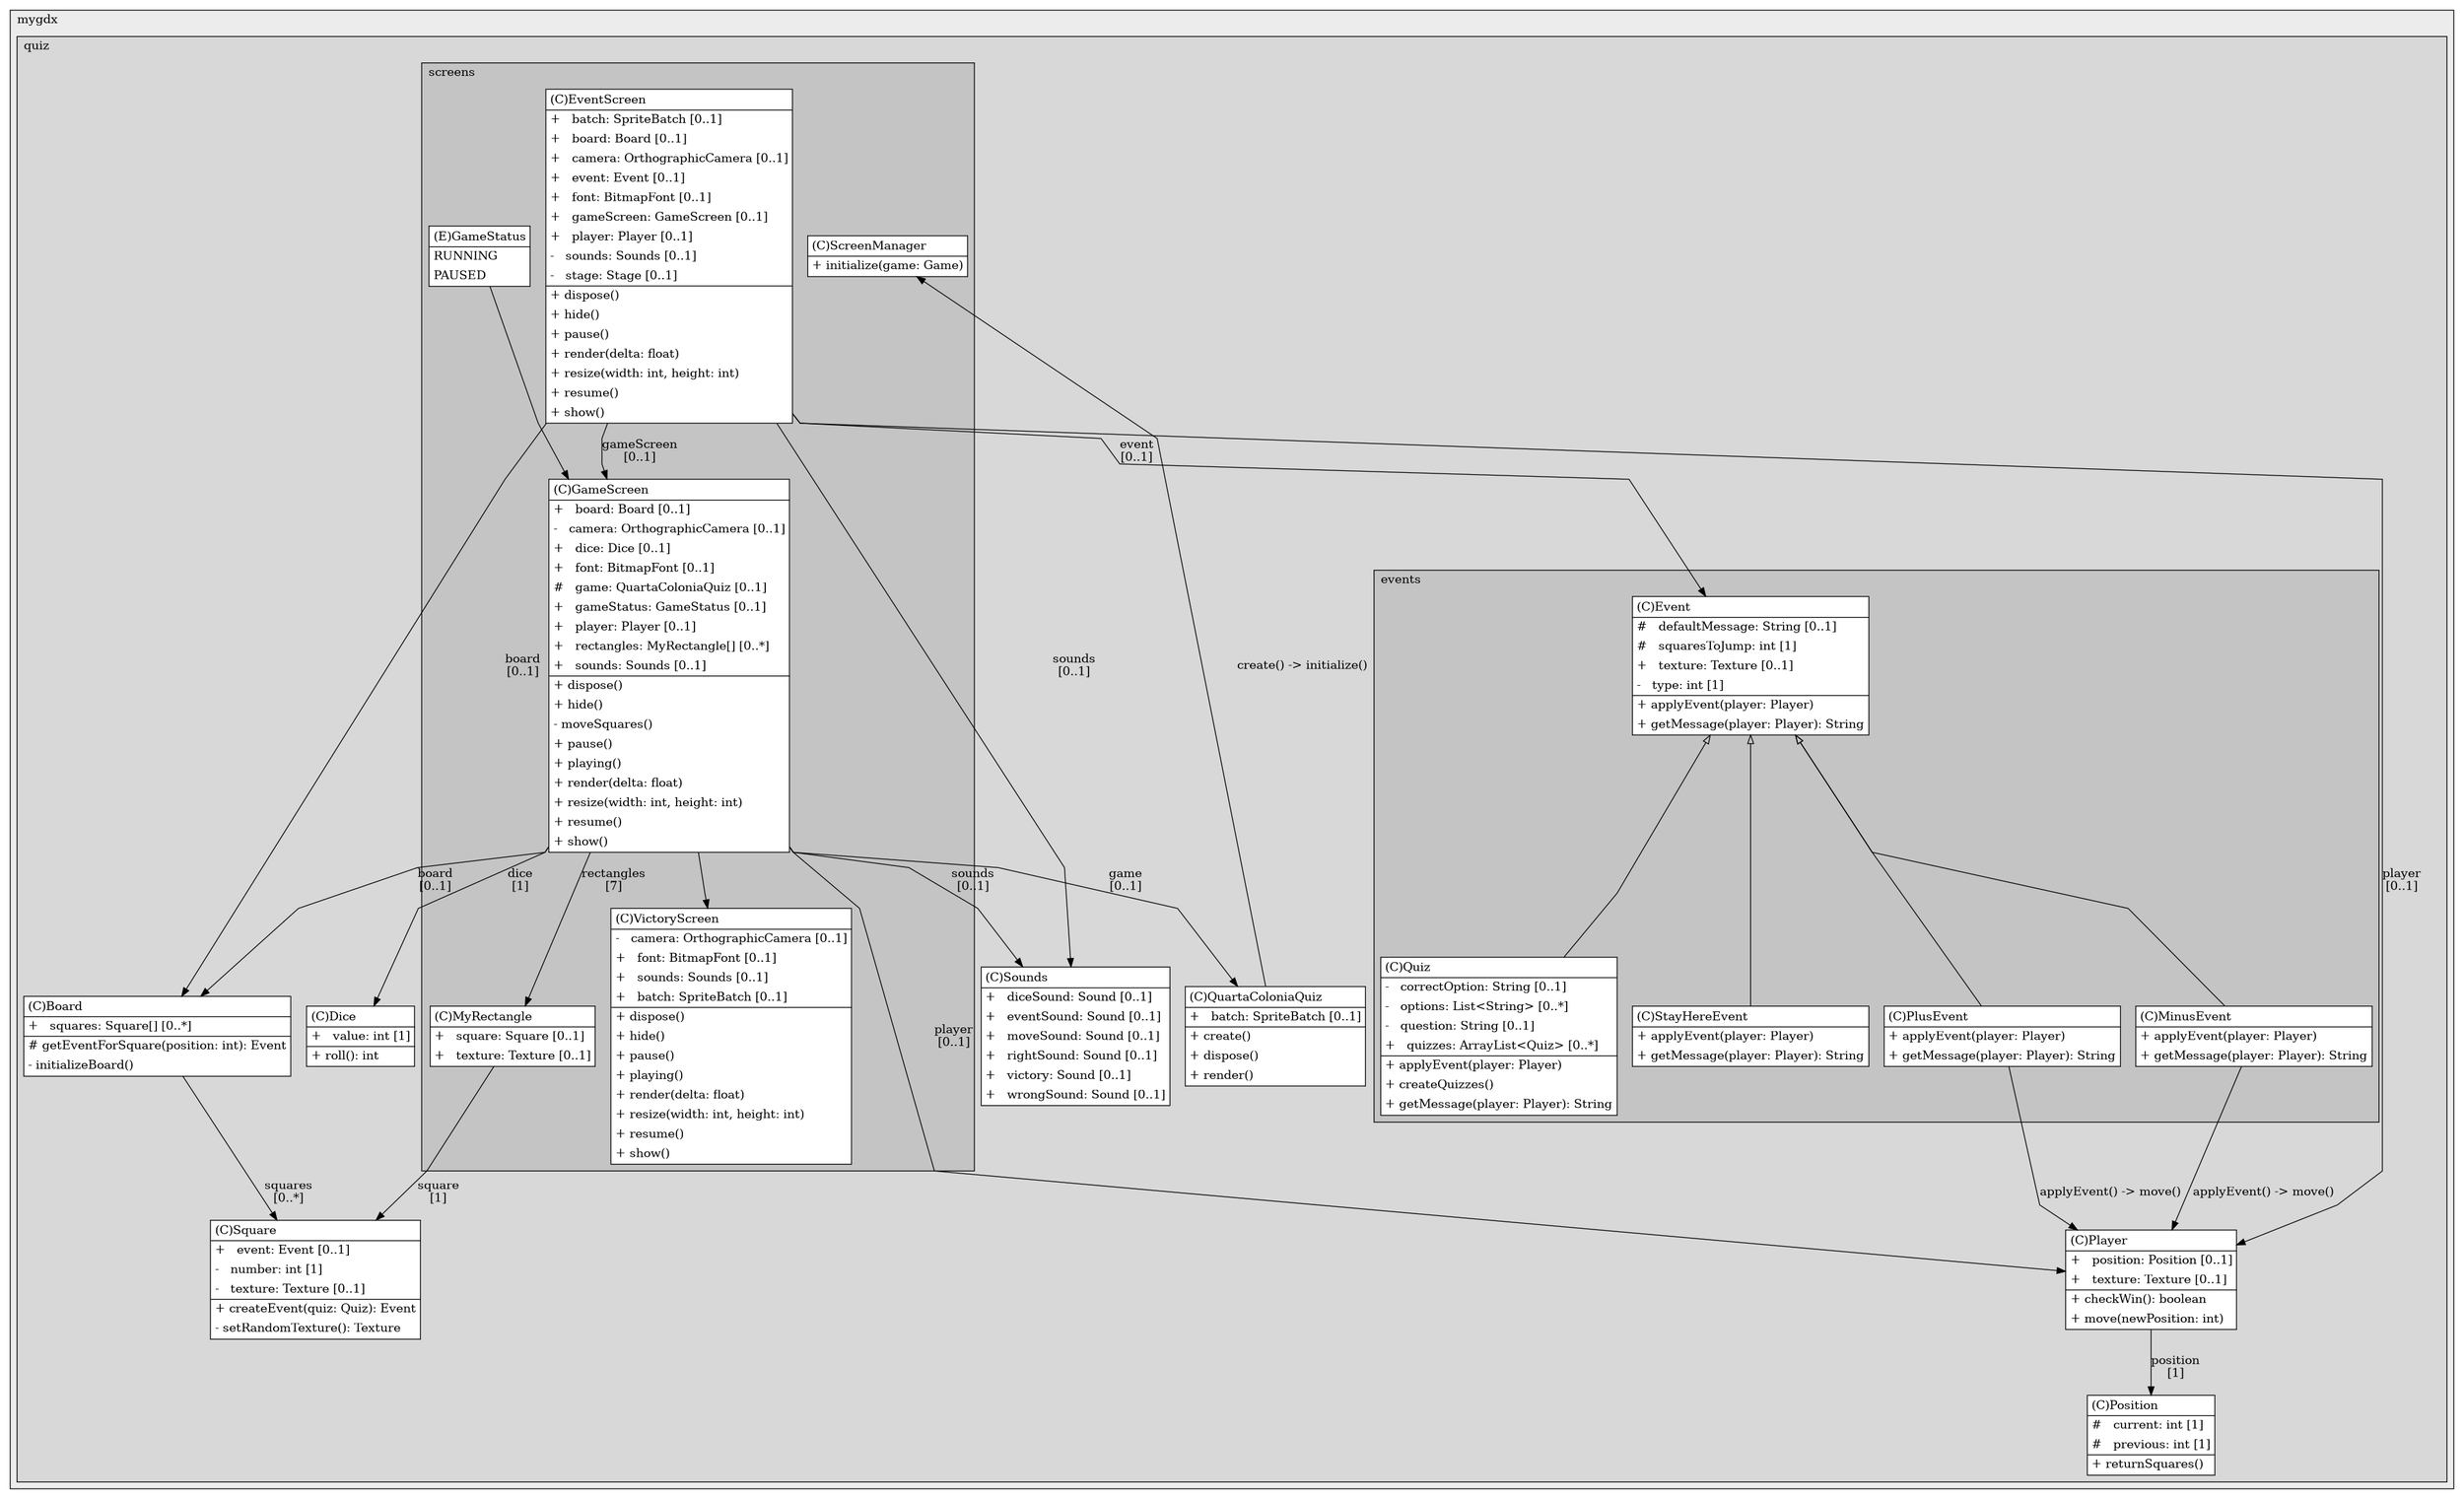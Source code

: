 @startuml

/' diagram meta data start
config=StructureConfiguration;
{
  "projectClassification": {
    "searchMode": "OpenProject", // OpenProject, AllProjects
    "includedProjects": "",
    "pathEndKeywords": "*.impl",
    "isClientPath": "",
    "isClientName": "",
    "isTestPath": "",
    "isTestName": "",
    "isMappingPath": "",
    "isMappingName": "",
    "isDataAccessPath": "",
    "isDataAccessName": "",
    "isDataStructurePath": "",
    "isDataStructureName": "",
    "isInterfaceStructuresPath": "",
    "isInterfaceStructuresName": "",
    "isEntryPointPath": "",
    "isEntryPointName": "",
    "treatFinalFieldsAsMandatory": false
  },
  "graphRestriction": {
    "classPackageExcludeFilter": "",
    "classPackageIncludeFilter": "",
    "classNameExcludeFilter": "",
    "classNameIncludeFilter": "",
    "methodNameExcludeFilter": "",
    "methodNameIncludeFilter": "",
    "removeByInheritance": "", // inheritance/annotation based filtering is done in a second step
    "removeByAnnotation": "",
    "removeByClassPackage": "", // cleanup the graph after inheritance/annotation based filtering is done
    "removeByClassName": "",
    "cutMappings": false,
    "cutEnum": true,
    "cutTests": true,
    "cutClient": true,
    "cutDataAccess": false,
    "cutInterfaceStructures": false,
    "cutDataStructures": false,
    "cutGetterAndSetter": true,
    "cutConstructors": true
  },
  "graphTraversal": {
    "forwardDepth": 3,
    "backwardDepth": 3,
    "classPackageExcludeFilter": "",
    "classPackageIncludeFilter": "",
    "classNameExcludeFilter": "",
    "classNameIncludeFilter": "",
    "methodNameExcludeFilter": "",
    "methodNameIncludeFilter": "",
    "hideMappings": false,
    "hideDataStructures": false,
    "hidePrivateMethods": true,
    "hideInterfaceCalls": true, // indirection: implementation -> interface (is hidden) -> implementation
    "onlyShowApplicationEntryPoints": false, // root node is included
    "useMethodCallsForStructureDiagram": "ForwardOnly" // ForwardOnly, BothDirections, No
  },
  "details": {
    "aggregation": "GroupByClass", // ByClass, GroupByClass, None
    "showClassGenericTypes": true,
    "showMethods": true,
    "showMethodParameterNames": true,
    "showMethodParameterTypes": true,
    "showMethodReturnType": true,
    "showPackageLevels": 3,
    "showDetailedClassStructure": true
  },
  "rootClass": "com.mygdx.quiz.screens.EventScreen",
  "extensionCallbackMethod": "" // qualified.class.name#methodName - signature: public static String method(String)
}
diagram meta data end '/



digraph g {
    rankdir="TB"
    splines=polyline
    

'nodes 
subgraph cluster_104370703 { 
   	label=mygdx
	labeljust=l
	fillcolor="#ececec"
	style=filled
   
   subgraph cluster_1554561748 { 
   	label=quiz
	labeljust=l
	fillcolor="#d8d8d8"
	style=filled
   
   Board670633313[
	label=<<TABLE BORDER="1" CELLBORDER="0" CELLPADDING="4" CELLSPACING="0">
<TR><TD ALIGN="LEFT" >(C)Board</TD></TR>
<HR/>
<TR><TD ALIGN="LEFT" >+   squares: Square[] [0..*]</TD></TR>
<HR/>
<TR><TD ALIGN="LEFT" ># getEventForSquare(position: int): Event</TD></TR>
<TR><TD ALIGN="LEFT" >- initializeBoard()</TD></TR>
</TABLE>>
	style=filled
	margin=0
	shape=plaintext
	fillcolor="#FFFFFF"
];

Dice670633313[
	label=<<TABLE BORDER="1" CELLBORDER="0" CELLPADDING="4" CELLSPACING="0">
<TR><TD ALIGN="LEFT" >(C)Dice</TD></TR>
<HR/>
<TR><TD ALIGN="LEFT" >+   value: int [1]</TD></TR>
<HR/>
<TR><TD ALIGN="LEFT" >+ roll(): int</TD></TR>
</TABLE>>
	style=filled
	margin=0
	shape=plaintext
	fillcolor="#FFFFFF"
];

Player670633313[
	label=<<TABLE BORDER="1" CELLBORDER="0" CELLPADDING="4" CELLSPACING="0">
<TR><TD ALIGN="LEFT" >(C)Player</TD></TR>
<HR/>
<TR><TD ALIGN="LEFT" >+   position: Position [0..1]</TD></TR>
<TR><TD ALIGN="LEFT" >+   texture: Texture [0..1]</TD></TR>
<HR/>
<TR><TD ALIGN="LEFT" >+ checkWin(): boolean</TD></TR>
<TR><TD ALIGN="LEFT" >+ move(newPosition: int)</TD></TR>
</TABLE>>
	style=filled
	margin=0
	shape=plaintext
	fillcolor="#FFFFFF"
];

Position670633313[
	label=<<TABLE BORDER="1" CELLBORDER="0" CELLPADDING="4" CELLSPACING="0">
<TR><TD ALIGN="LEFT" >(C)Position</TD></TR>
<HR/>
<TR><TD ALIGN="LEFT" >#   current: int [1]</TD></TR>
<TR><TD ALIGN="LEFT" >#   previous: int [1]</TD></TR>
<HR/>
<TR><TD ALIGN="LEFT" >+ returnSquares()</TD></TR>
</TABLE>>
	style=filled
	margin=0
	shape=plaintext
	fillcolor="#FFFFFF"
];

QuartaColoniaQuiz670633313[
	label=<<TABLE BORDER="1" CELLBORDER="0" CELLPADDING="4" CELLSPACING="0">
<TR><TD ALIGN="LEFT" >(C)QuartaColoniaQuiz</TD></TR>
<HR/>
<TR><TD ALIGN="LEFT" >+   batch: SpriteBatch [0..1]</TD></TR>
<HR/>
<TR><TD ALIGN="LEFT" >+ create()</TD></TR>
<TR><TD ALIGN="LEFT" >+ dispose()</TD></TR>
<TR><TD ALIGN="LEFT" >+ render()</TD></TR>
</TABLE>>
	style=filled
	margin=0
	shape=plaintext
	fillcolor="#FFFFFF"
];

Sounds670633313[
	label=<<TABLE BORDER="1" CELLBORDER="0" CELLPADDING="4" CELLSPACING="0">
<TR><TD ALIGN="LEFT" >(C)Sounds</TD></TR>
<HR/>
<TR><TD ALIGN="LEFT" >+   diceSound: Sound [0..1]</TD></TR>
<TR><TD ALIGN="LEFT" >+   eventSound: Sound [0..1]</TD></TR>
<TR><TD ALIGN="LEFT" >+   moveSound: Sound [0..1]</TD></TR>
<TR><TD ALIGN="LEFT" >+   rightSound: Sound [0..1]</TD></TR>
<TR><TD ALIGN="LEFT" >+   victory: Sound [0..1]</TD></TR>
<TR><TD ALIGN="LEFT" >+   wrongSound: Sound [0..1]</TD></TR>
</TABLE>>
	style=filled
	margin=0
	shape=plaintext
	fillcolor="#FFFFFF"
];

Square670633313[
	label=<<TABLE BORDER="1" CELLBORDER="0" CELLPADDING="4" CELLSPACING="0">
<TR><TD ALIGN="LEFT" >(C)Square</TD></TR>
<HR/>
<TR><TD ALIGN="LEFT" >+   event: Event [0..1]</TD></TR>
<TR><TD ALIGN="LEFT" >-   number: int [1]</TD></TR>
<TR><TD ALIGN="LEFT" >-   texture: Texture [0..1]</TD></TR>
<HR/>
<TR><TD ALIGN="LEFT" >+ createEvent(quiz: Quiz): Event</TD></TR>
<TR><TD ALIGN="LEFT" >- setRandomTexture(): Texture</TD></TR>
</TABLE>>
	style=filled
	margin=0
	shape=plaintext
	fillcolor="#FFFFFF"
];

subgraph cluster_1808905587 { 
   	label=events
	labeljust=l
	fillcolor="#c4c4c4"
	style=filled
   
   Event1645815226[
	label=<<TABLE BORDER="1" CELLBORDER="0" CELLPADDING="4" CELLSPACING="0">
<TR><TD ALIGN="LEFT" >(C)Event</TD></TR>
<HR/>
<TR><TD ALIGN="LEFT" >#   defaultMessage: String [0..1]</TD></TR>
<TR><TD ALIGN="LEFT" >#   squaresToJump: int [1]</TD></TR>
<TR><TD ALIGN="LEFT" >+   texture: Texture [0..1]</TD></TR>
<TR><TD ALIGN="LEFT" >-   type: int [1]</TD></TR>
<HR/>
<TR><TD ALIGN="LEFT" >+ applyEvent(player: Player)</TD></TR>
<TR><TD ALIGN="LEFT" >+ getMessage(player: Player): String</TD></TR>
</TABLE>>
	style=filled
	margin=0
	shape=plaintext
	fillcolor="#FFFFFF"
];

MinusEvent1645815226[
	label=<<TABLE BORDER="1" CELLBORDER="0" CELLPADDING="4" CELLSPACING="0">
<TR><TD ALIGN="LEFT" >(C)MinusEvent</TD></TR>
<HR/>
<TR><TD ALIGN="LEFT" >+ applyEvent(player: Player)</TD></TR>
<TR><TD ALIGN="LEFT" >+ getMessage(player: Player): String</TD></TR>
</TABLE>>
	style=filled
	margin=0
	shape=plaintext
	fillcolor="#FFFFFF"
];

PlusEvent1645815226[
	label=<<TABLE BORDER="1" CELLBORDER="0" CELLPADDING="4" CELLSPACING="0">
<TR><TD ALIGN="LEFT" >(C)PlusEvent</TD></TR>
<HR/>
<TR><TD ALIGN="LEFT" >+ applyEvent(player: Player)</TD></TR>
<TR><TD ALIGN="LEFT" >+ getMessage(player: Player): String</TD></TR>
</TABLE>>
	style=filled
	margin=0
	shape=plaintext
	fillcolor="#FFFFFF"
];

Quiz1645815226[
	label=<<TABLE BORDER="1" CELLBORDER="0" CELLPADDING="4" CELLSPACING="0">
<TR><TD ALIGN="LEFT" >(C)Quiz</TD></TR>
<HR/>
<TR><TD ALIGN="LEFT" >-   correctOption: String [0..1]</TD></TR>
<TR><TD ALIGN="LEFT" >-   options: List&lt;String&gt; [0..*]</TD></TR>
<TR><TD ALIGN="LEFT" >-   question: String [0..1]</TD></TR>
<TR><TD ALIGN="LEFT" >+   quizzes: ArrayList&lt;Quiz&gt; [0..*]</TD></TR>
<HR/>
<TR><TD ALIGN="LEFT" >+ applyEvent(player: Player)</TD></TR>
<TR><TD ALIGN="LEFT" >+ createQuizzes()</TD></TR>
<TR><TD ALIGN="LEFT" >+ getMessage(player: Player): String</TD></TR>
</TABLE>>
	style=filled
	margin=0
	shape=plaintext
	fillcolor="#FFFFFF"
];

StayHereEvent1645815226[
	label=<<TABLE BORDER="1" CELLBORDER="0" CELLPADDING="4" CELLSPACING="0">
<TR><TD ALIGN="LEFT" >(C)StayHereEvent</TD></TR>
<HR/>
<TR><TD ALIGN="LEFT" >+ applyEvent(player: Player)</TD></TR>
<TR><TD ALIGN="LEFT" >+ getMessage(player: Player): String</TD></TR>
</TABLE>>
	style=filled
	margin=0
	shape=plaintext
	fillcolor="#FFFFFF"
];
} 

subgraph cluster_750582675 { 
   	label=screens
	labeljust=l
	fillcolor="#c4c4c4"
	style=filled
   
   EventScreen472745478[
	label=<<TABLE BORDER="1" CELLBORDER="0" CELLPADDING="4" CELLSPACING="0">
<TR><TD ALIGN="LEFT" >(C)EventScreen</TD></TR>
<HR/>
<TR><TD ALIGN="LEFT" >+   batch: SpriteBatch [0..1]</TD></TR>
<TR><TD ALIGN="LEFT" >+   board: Board [0..1]</TD></TR>
<TR><TD ALIGN="LEFT" >+   camera: OrthographicCamera [0..1]</TD></TR>
<TR><TD ALIGN="LEFT" >+   event: Event [0..1]</TD></TR>
<TR><TD ALIGN="LEFT" >+   font: BitmapFont [0..1]</TD></TR>
<TR><TD ALIGN="LEFT" >+   gameScreen: GameScreen [0..1]</TD></TR>
<TR><TD ALIGN="LEFT" >+   player: Player [0..1]</TD></TR>
<TR><TD ALIGN="LEFT" >-   sounds: Sounds [0..1]</TD></TR>
<TR><TD ALIGN="LEFT" >-   stage: Stage [0..1]</TD></TR>
<HR/>
<TR><TD ALIGN="LEFT" >+ dispose()</TD></TR>
<TR><TD ALIGN="LEFT" >+ hide()</TD></TR>
<TR><TD ALIGN="LEFT" >+ pause()</TD></TR>
<TR><TD ALIGN="LEFT" >+ render(delta: float)</TD></TR>
<TR><TD ALIGN="LEFT" >+ resize(width: int, height: int)</TD></TR>
<TR><TD ALIGN="LEFT" >+ resume()</TD></TR>
<TR><TD ALIGN="LEFT" >+ show()</TD></TR>
</TABLE>>
	style=filled
	margin=0
	shape=plaintext
	fillcolor="#FFFFFF"
];

GameScreen472745478[
	label=<<TABLE BORDER="1" CELLBORDER="0" CELLPADDING="4" CELLSPACING="0">
<TR><TD ALIGN="LEFT" >(C)GameScreen</TD></TR>
<HR/>
<TR><TD ALIGN="LEFT" >+   board: Board [0..1]</TD></TR>
<TR><TD ALIGN="LEFT" >-   camera: OrthographicCamera [0..1]</TD></TR>
<TR><TD ALIGN="LEFT" >+   dice: Dice [0..1]</TD></TR>
<TR><TD ALIGN="LEFT" >+   font: BitmapFont [0..1]</TD></TR>
<TR><TD ALIGN="LEFT" >#   game: QuartaColoniaQuiz [0..1]</TD></TR>
<TR><TD ALIGN="LEFT" >+   gameStatus: GameStatus [0..1]</TD></TR>
<TR><TD ALIGN="LEFT" >+   player: Player [0..1]</TD></TR>
<TR><TD ALIGN="LEFT" >+   rectangles: MyRectangle[] [0..*]</TD></TR>
<TR><TD ALIGN="LEFT" >+   sounds: Sounds [0..1]</TD></TR>
<HR/>
<TR><TD ALIGN="LEFT" >+ dispose()</TD></TR>
<TR><TD ALIGN="LEFT" >+ hide()</TD></TR>
<TR><TD ALIGN="LEFT" >- moveSquares()</TD></TR>
<TR><TD ALIGN="LEFT" >+ pause()</TD></TR>
<TR><TD ALIGN="LEFT" >+ playing()</TD></TR>
<TR><TD ALIGN="LEFT" >+ render(delta: float)</TD></TR>
<TR><TD ALIGN="LEFT" >+ resize(width: int, height: int)</TD></TR>
<TR><TD ALIGN="LEFT" >+ resume()</TD></TR>
<TR><TD ALIGN="LEFT" >+ show()</TD></TR>
</TABLE>>
	style=filled
	margin=0
	shape=plaintext
	fillcolor="#FFFFFF"
];

MyRectangle472745478[
	label=<<TABLE BORDER="1" CELLBORDER="0" CELLPADDING="4" CELLSPACING="0">
<TR><TD ALIGN="LEFT" >(C)MyRectangle</TD></TR>
<HR/>
<TR><TD ALIGN="LEFT" >+   square: Square [0..1]</TD></TR>
<TR><TD ALIGN="LEFT" >+   texture: Texture [0..1]</TD></TR>
</TABLE>>
	style=filled
	margin=0
	shape=plaintext
	fillcolor="#FFFFFF"
];

GameStatus472745478[
	label=<<TABLE BORDER="1" CELLBORDER="0" CELLPADDING="4" CELLSPACING="0">
<TR><TD ALIGN="LEFT" >(E)GameStatus</TD></TR>
<HR/>
<TR><TD ALIGN="LEFT" >RUNNING</TD></TR>
<TR><TD ALIGN="LEFT" >PAUSED</TD></TR>
</TABLE>>
	style=filled
	margin=0
	shape=plaintext
	fillcolor="#FFFFFF"
];

VictoryScreen472745478[
	label=<<TABLE BORDER="1" CELLBORDER="0" CELLPADDING="4" CELLSPACING="0">
<TR><TD ALIGN="LEFT" >(C)VictoryScreen</TD></TR>
<HR/>
<TR><TD ALIGN="LEFT" >-   camera: OrthographicCamera [0..1]</TD></TR>
<TR><TD ALIGN="LEFT" >+   font: BitmapFont [0..1]</TD></TR>
<TR><TD ALIGN="LEFT" >+   sounds: Sounds [0..1]</TD></TR>
<TR><TD ALIGN="LEFT" >+   batch: SpriteBatch [0..1]</TD></TR>
<HR/>
<TR><TD ALIGN="LEFT" >+ dispose()</TD></TR>
<TR><TD ALIGN="LEFT" >+ hide()</TD></TR>
<TR><TD ALIGN="LEFT" >+ pause()</TD></TR>
<TR><TD ALIGN="LEFT" >+ playing()</TD></TR>
<TR><TD ALIGN="LEFT" >+ render(delta: float)</TD></TR>
<TR><TD ALIGN="LEFT" >+ resize(width: int, height: int)</TD></TR>
<TR><TD ALIGN="LEFT" >+ resume()</TD></TR>
<TR><TD ALIGN="LEFT" >+ show()</TD></TR>
</TABLE>>
	style=filled
	margin=0
	shape=plaintext
	fillcolor="#FFFFFF"
];

ScreenManager472745478[
	label=<<TABLE BORDER="1" CELLBORDER="0" CELLPADDING="4" CELLSPACING="0">
<TR><TD ALIGN="LEFT" >(C)ScreenManager</TD></TR>
<HR/>
<TR><TD ALIGN="LEFT" >+ initialize(game: Game)</TD></TR>
</TABLE>>
	style=filled
	margin=0
	shape=plaintext
	fillcolor="#FFFFFF"
];
} 
} 
} 

'edges    
Board670633313 -> Square670633313[label="squares
[0..*]"];
Event1645815226 -> MinusEvent1645815226[arrowhead=none, arrowtail=empty, dir=both];
Event1645815226 -> PlusEvent1645815226[arrowhead=none, arrowtail=empty, dir=both];
Event1645815226 -> Quiz1645815226[arrowhead=none, arrowtail=empty, dir=both];
Event1645815226 -> StayHereEvent1645815226[arrowhead=none, arrowtail=empty, dir=both];
EventScreen472745478 -> Board670633313[label="board
[0..1]"];
EventScreen472745478 -> Event1645815226[label="event
[0..1]"];
EventScreen472745478 -> GameScreen472745478[label="gameScreen
[0..1]"];
EventScreen472745478 -> Player670633313[label="player
[0..1]"];
EventScreen472745478 -> Sounds670633313[label="sounds
[0..1]"];
GameScreen472745478 -> Board670633313[label="board
[0..1]"];
GameScreen472745478 -> Dice670633313[label="dice
[1]"];
GameScreen472745478 -> MyRectangle472745478[label="rectangles
[7]"];
GameScreen472745478 -> Player670633313[label="player
[0..1]"];
GameScreen472745478 -> QuartaColoniaQuiz670633313[label="game
[0..1]"];
GameScreen472745478 -> Sounds670633313[label="sounds
[0..1]"];
GameScreen472745478 -> VictoryScreen472745478
MinusEvent1645815226 -> Player670633313[label="applyEvent() -> move()"];
MyRectangle472745478 -> Square670633313[label="square
[1]"];
Player670633313 -> Position670633313[label="position
[1]"];
PlusEvent1645815226 -> Player670633313[label="applyEvent() -> move()"];
QuartaColoniaQuiz670633313 -> ScreenManager472745478[label="create() -> initialize()"];
GameStatus472745478 -> GameScreen472745478
}
@enduml